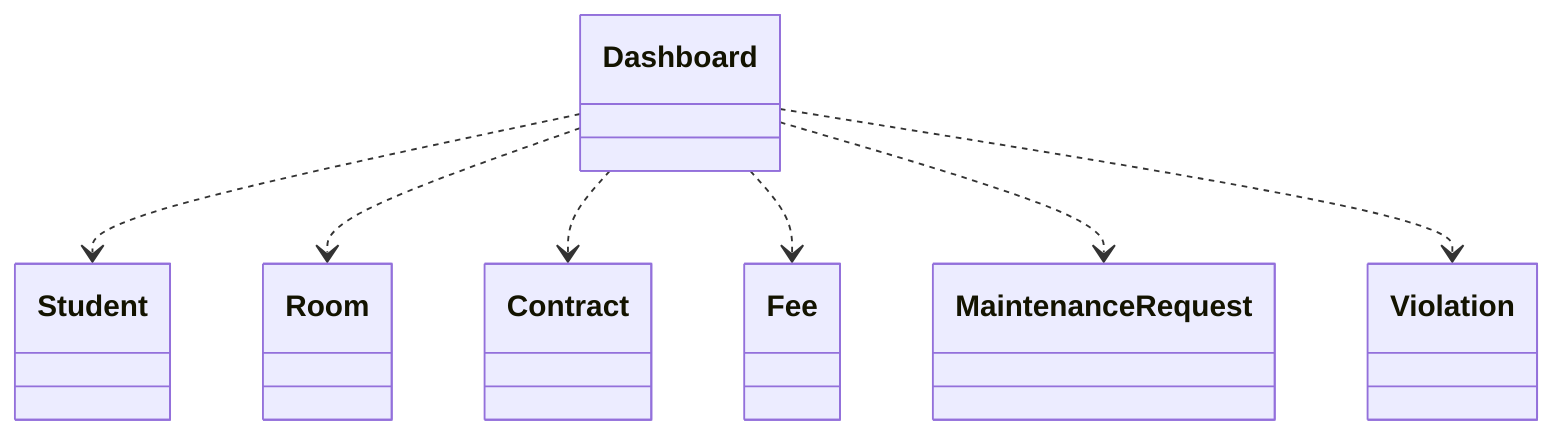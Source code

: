 classDiagram
    class Student
    class Room
    class Contract
    class Fee
    class MaintenanceRequest
    class Violation
    Dashboard ..> Student
    Dashboard ..> Room
    Dashboard ..> Contract
    Dashboard ..> Fee
    Dashboard ..> MaintenanceRequest
    Dashboard ..> Violation